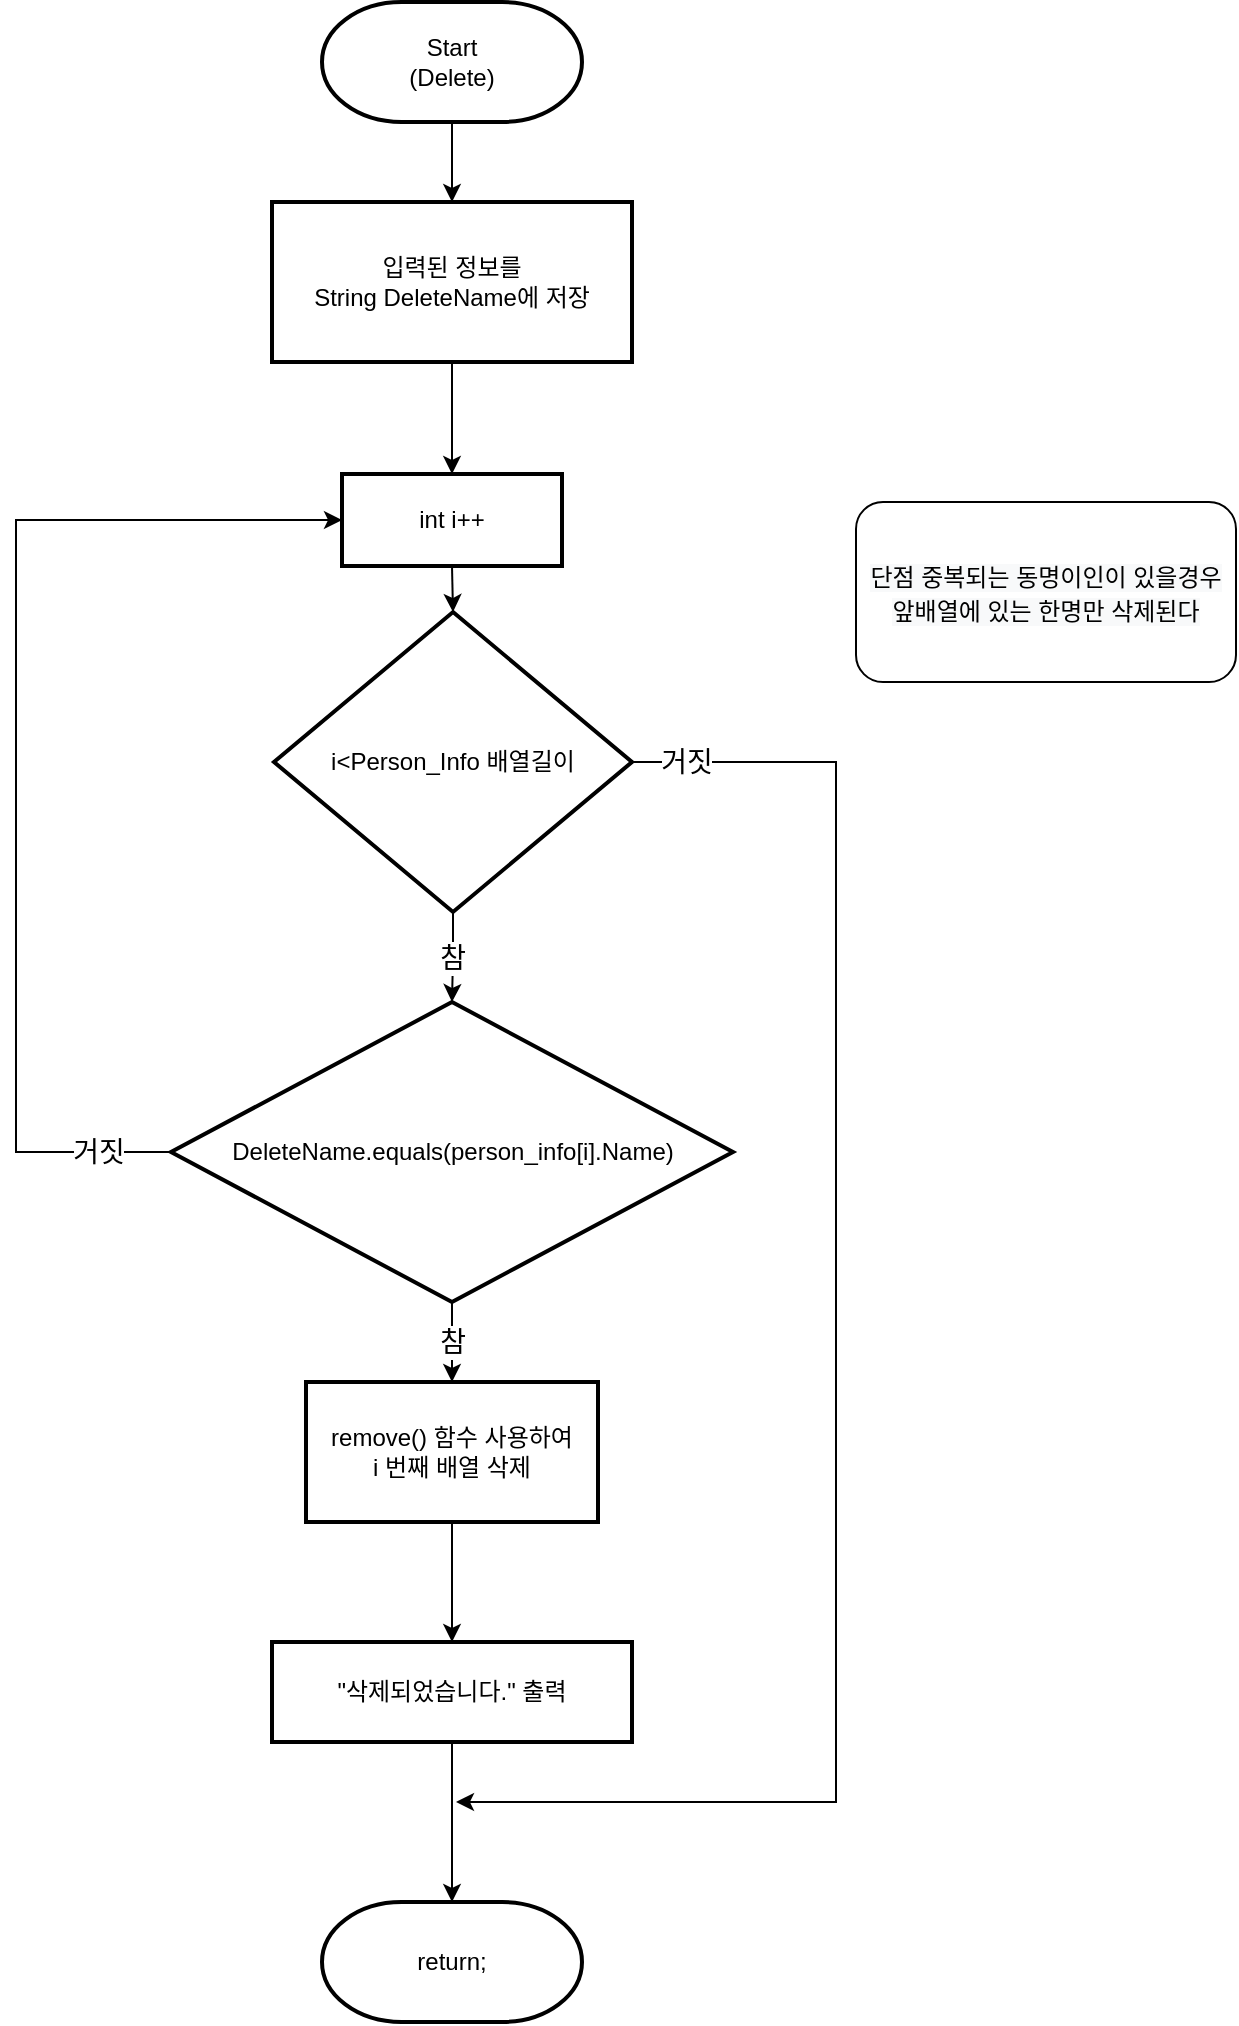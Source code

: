 <mxfile version="14.4.4" type="github">
  <diagram id="snMSLyNpEliFtqH8T0_m" name="페이지-1">
    <mxGraphModel dx="1422" dy="1963" grid="1" gridSize="10" guides="1" tooltips="1" connect="1" arrows="0" fold="1" page="1" pageScale="1" pageWidth="827" pageHeight="1169" math="0" shadow="0">
      <root>
        <mxCell id="0" />
        <mxCell id="1" parent="0" />
        <mxCell id="lsQyMnqyiSCvds43gTbh-2" style="edgeStyle=orthogonalEdgeStyle;rounded=0;orthogonalLoop=1;jettySize=auto;html=1;entryX=0.5;entryY=0;entryDx=0;entryDy=0;fontSize=13;" edge="1" parent="1" source="lsQyMnqyiSCvds43gTbh-3" target="lsQyMnqyiSCvds43gTbh-13">
          <mxGeometry relative="1" as="geometry" />
        </mxCell>
        <mxCell id="lsQyMnqyiSCvds43gTbh-3" value="remove() 함수 사용하여 &lt;br&gt;i 번째 배열 삭제" style="rounded=1;whiteSpace=wrap;html=1;absoluteArcSize=1;arcSize=0;strokeWidth=2;align=center;" vertex="1" parent="1">
          <mxGeometry x="295" y="-130" width="146" height="70" as="geometry" />
        </mxCell>
        <mxCell id="lsQyMnqyiSCvds43gTbh-18" style="edgeStyle=orthogonalEdgeStyle;rounded=0;orthogonalLoop=1;jettySize=auto;html=1;exitX=0.5;exitY=1;exitDx=0;exitDy=0;exitPerimeter=0;entryX=0.5;entryY=0;entryDx=0;entryDy=0;" edge="1" parent="1" source="lsQyMnqyiSCvds43gTbh-4" target="lsQyMnqyiSCvds43gTbh-17">
          <mxGeometry relative="1" as="geometry" />
        </mxCell>
        <mxCell id="lsQyMnqyiSCvds43gTbh-4" value="Start&lt;br&gt;(Delete)" style="strokeWidth=2;html=1;shape=mxgraph.flowchart.terminator;whiteSpace=wrap;" vertex="1" parent="1">
          <mxGeometry x="303" y="-820" width="130" height="60" as="geometry" />
        </mxCell>
        <mxCell id="lsQyMnqyiSCvds43gTbh-26" value="참" style="edgeStyle=orthogonalEdgeStyle;rounded=0;orthogonalLoop=1;jettySize=auto;html=1;exitX=0.5;exitY=1;exitDx=0;exitDy=0;exitPerimeter=0;entryX=0.5;entryY=0;entryDx=0;entryDy=0;entryPerimeter=0;fontSize=14;" edge="1" parent="1" source="lsQyMnqyiSCvds43gTbh-9" target="lsQyMnqyiSCvds43gTbh-16">
          <mxGeometry relative="1" as="geometry" />
        </mxCell>
        <mxCell id="lsQyMnqyiSCvds43gTbh-31" value="거짓" style="edgeStyle=orthogonalEdgeStyle;rounded=0;orthogonalLoop=1;jettySize=auto;html=1;exitX=1;exitY=0.5;exitDx=0;exitDy=0;exitPerimeter=0;fontSize=14;" edge="1" parent="1" source="lsQyMnqyiSCvds43gTbh-9">
          <mxGeometry x="-0.934" relative="1" as="geometry">
            <mxPoint x="370" y="80" as="targetPoint" />
            <Array as="points">
              <mxPoint x="560" y="-440" />
              <mxPoint x="560" y="80" />
            </Array>
            <mxPoint as="offset" />
          </mxGeometry>
        </mxCell>
        <mxCell id="lsQyMnqyiSCvds43gTbh-9" value="i&amp;lt;Person_Info 배열길이" style="strokeWidth=2;html=1;shape=mxgraph.flowchart.decision;whiteSpace=wrap;" vertex="1" parent="1">
          <mxGeometry x="279" y="-515" width="179" height="150" as="geometry" />
        </mxCell>
        <mxCell id="lsQyMnqyiSCvds43gTbh-11" value="return;" style="strokeWidth=2;html=1;shape=mxgraph.flowchart.terminator;whiteSpace=wrap;" vertex="1" parent="1">
          <mxGeometry x="303" y="130" width="130" height="60" as="geometry" />
        </mxCell>
        <mxCell id="lsQyMnqyiSCvds43gTbh-12" style="edgeStyle=orthogonalEdgeStyle;rounded=0;orthogonalLoop=1;jettySize=auto;html=1;exitX=0.5;exitY=1;exitDx=0;exitDy=0;entryX=0.5;entryY=0;entryDx=0;entryDy=0;entryPerimeter=0;fontSize=13;" edge="1" parent="1" source="lsQyMnqyiSCvds43gTbh-13" target="lsQyMnqyiSCvds43gTbh-11">
          <mxGeometry relative="1" as="geometry" />
        </mxCell>
        <mxCell id="lsQyMnqyiSCvds43gTbh-13" value="&quot;삭제되었습니다.&quot; 출력" style="rounded=1;whiteSpace=wrap;html=1;absoluteArcSize=1;arcSize=0;strokeWidth=2;" vertex="1" parent="1">
          <mxGeometry x="278" width="180" height="50" as="geometry" />
        </mxCell>
        <mxCell id="lsQyMnqyiSCvds43gTbh-20" style="edgeStyle=orthogonalEdgeStyle;rounded=0;orthogonalLoop=1;jettySize=auto;html=1;exitX=0.5;exitY=1;exitDx=0;exitDy=0;entryX=0.5;entryY=0;entryDx=0;entryDy=0;entryPerimeter=0;" edge="1" parent="1" source="lsQyMnqyiSCvds43gTbh-15" target="lsQyMnqyiSCvds43gTbh-9">
          <mxGeometry relative="1" as="geometry" />
        </mxCell>
        <mxCell id="lsQyMnqyiSCvds43gTbh-15" value="int i++" style="rounded=1;whiteSpace=wrap;html=1;absoluteArcSize=1;arcSize=0;strokeWidth=2;" vertex="1" parent="1">
          <mxGeometry x="313" y="-584" width="110" height="46" as="geometry" />
        </mxCell>
        <mxCell id="lsQyMnqyiSCvds43gTbh-22" value="참" style="edgeStyle=orthogonalEdgeStyle;rounded=0;orthogonalLoop=1;jettySize=auto;html=1;exitX=0.5;exitY=1;exitDx=0;exitDy=0;exitPerimeter=0;entryX=0.5;entryY=0;entryDx=0;entryDy=0;fontSize=14;" edge="1" parent="1" source="lsQyMnqyiSCvds43gTbh-16" target="lsQyMnqyiSCvds43gTbh-3">
          <mxGeometry relative="1" as="geometry" />
        </mxCell>
        <mxCell id="lsQyMnqyiSCvds43gTbh-30" value="거짓" style="edgeStyle=orthogonalEdgeStyle;rounded=0;orthogonalLoop=1;jettySize=auto;html=1;exitX=0;exitY=0.5;exitDx=0;exitDy=0;exitPerimeter=0;entryX=0;entryY=0.5;entryDx=0;entryDy=0;fontSize=14;" edge="1" parent="1" source="lsQyMnqyiSCvds43gTbh-16" target="lsQyMnqyiSCvds43gTbh-15">
          <mxGeometry x="-0.865" relative="1" as="geometry">
            <Array as="points">
              <mxPoint x="150" y="-245" />
              <mxPoint x="150" y="-561" />
            </Array>
            <mxPoint x="1" as="offset" />
          </mxGeometry>
        </mxCell>
        <mxCell id="lsQyMnqyiSCvds43gTbh-16" value="&lt;span&gt;DeleteName.equals(person_info[i].Name)&lt;/span&gt;" style="strokeWidth=2;html=1;shape=mxgraph.flowchart.decision;whiteSpace=wrap;" vertex="1" parent="1">
          <mxGeometry x="227.5" y="-320" width="281" height="150" as="geometry" />
        </mxCell>
        <mxCell id="lsQyMnqyiSCvds43gTbh-19" style="edgeStyle=orthogonalEdgeStyle;rounded=0;orthogonalLoop=1;jettySize=auto;html=1;exitX=0.5;exitY=1;exitDx=0;exitDy=0;entryX=0.5;entryY=0;entryDx=0;entryDy=0;" edge="1" parent="1" source="lsQyMnqyiSCvds43gTbh-17" target="lsQyMnqyiSCvds43gTbh-15">
          <mxGeometry relative="1" as="geometry" />
        </mxCell>
        <mxCell id="lsQyMnqyiSCvds43gTbh-17" value="입력된 정보를 &lt;br&gt;String DeleteName에 저장" style="rounded=1;whiteSpace=wrap;html=1;absoluteArcSize=1;arcSize=0;strokeWidth=2;" vertex="1" parent="1">
          <mxGeometry x="278" y="-720" width="180" height="80" as="geometry" />
        </mxCell>
        <mxCell id="lsQyMnqyiSCvds43gTbh-32" value="&#xa;&#xa;&lt;span style=&quot;color: rgb(0, 0, 0); font-family: helvetica; font-size: 12px; font-style: normal; font-weight: 400; letter-spacing: normal; text-align: center; text-indent: 0px; text-transform: none; word-spacing: 0px; background-color: rgb(248, 249, 250); display: inline; float: none;&quot;&gt;단점 중복되는 동명이인이 있을경우 앞배열에 있는 한명만 삭제된다&lt;/span&gt;&#xa;&#xa;" style="rounded=1;whiteSpace=wrap;html=1;fontSize=14;" vertex="1" parent="1">
          <mxGeometry x="570" y="-570" width="190" height="90" as="geometry" />
        </mxCell>
      </root>
    </mxGraphModel>
  </diagram>
</mxfile>
